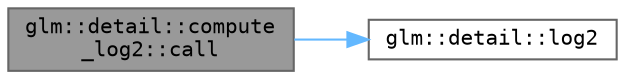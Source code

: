 digraph "glm::detail::compute_log2::call"
{
 // LATEX_PDF_SIZE
  bgcolor="transparent";
  edge [fontname=Terminal,fontsize=10,labelfontname=Helvetica,labelfontsize=10];
  node [fontname=Terminal,fontsize=10,shape=box,height=0.2,width=0.4];
  rankdir="LR";
  Node1 [label="glm::detail::compute\l_log2::call",height=0.2,width=0.4,color="gray40", fillcolor="grey60", style="filled", fontcolor="black",tooltip=" "];
  Node1 -> Node2 [color="steelblue1",style="solid"];
  Node2 [label="glm::detail::log2",height=0.2,width=0.4,color="grey40", fillcolor="white", style="filled",URL="$namespaceglm_1_1detail.html#a3d24a612f2c5fa4f3aaf97dcd979ef1c",tooltip=" "];
}
